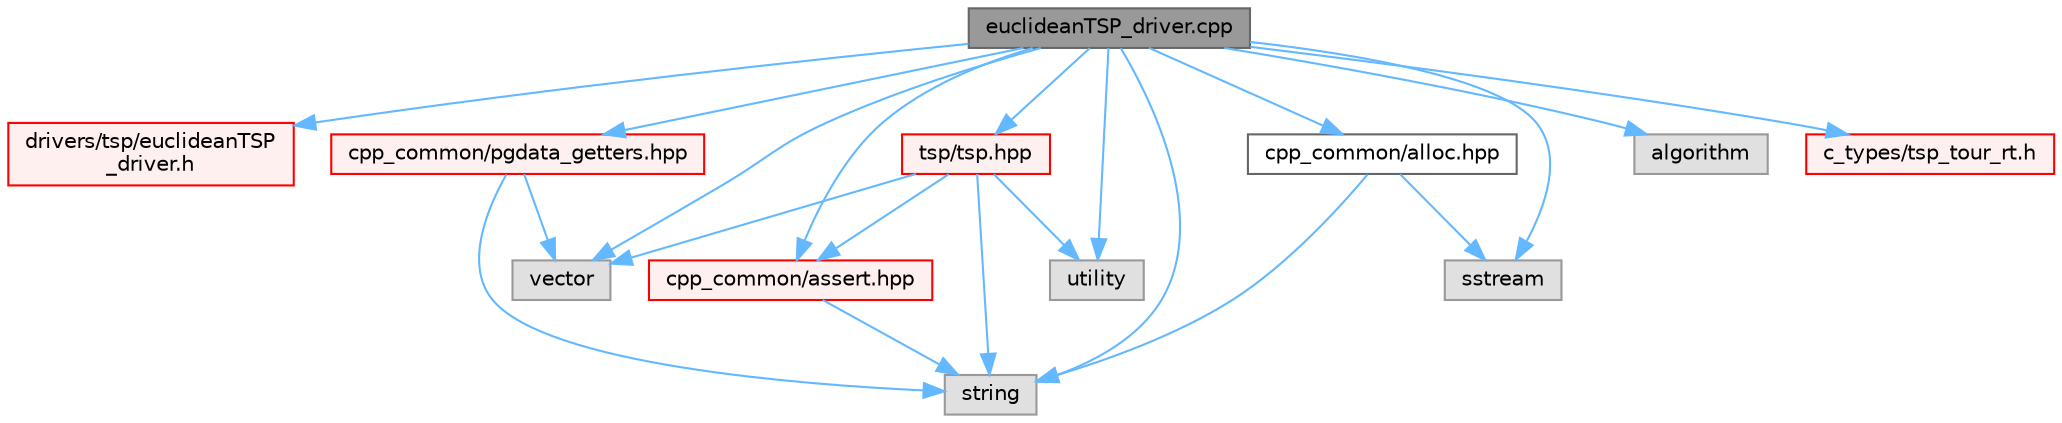 digraph "euclideanTSP_driver.cpp"
{
 // LATEX_PDF_SIZE
  bgcolor="transparent";
  edge [fontname=Helvetica,fontsize=10,labelfontname=Helvetica,labelfontsize=10];
  node [fontname=Helvetica,fontsize=10,shape=box,height=0.2,width=0.4];
  Node1 [id="Node000001",label="euclideanTSP_driver.cpp",height=0.2,width=0.4,color="gray40", fillcolor="grey60", style="filled", fontcolor="black",tooltip=" "];
  Node1 -> Node2 [id="edge1_Node000001_Node000002",color="steelblue1",style="solid",tooltip=" "];
  Node2 [id="Node000002",label="drivers/tsp/euclideanTSP\l_driver.h",height=0.2,width=0.4,color="red", fillcolor="#FFF0F0", style="filled",URL="$euclideanTSP__driver_8h.html",tooltip=" "];
  Node1 -> Node6 [id="edge2_Node000001_Node000006",color="steelblue1",style="solid",tooltip=" "];
  Node6 [id="Node000006",label="string",height=0.2,width=0.4,color="grey60", fillcolor="#E0E0E0", style="filled",tooltip=" "];
  Node1 -> Node7 [id="edge3_Node000001_Node000007",color="steelblue1",style="solid",tooltip=" "];
  Node7 [id="Node000007",label="sstream",height=0.2,width=0.4,color="grey60", fillcolor="#E0E0E0", style="filled",tooltip=" "];
  Node1 -> Node8 [id="edge4_Node000001_Node000008",color="steelblue1",style="solid",tooltip=" "];
  Node8 [id="Node000008",label="vector",height=0.2,width=0.4,color="grey60", fillcolor="#E0E0E0", style="filled",tooltip=" "];
  Node1 -> Node9 [id="edge5_Node000001_Node000009",color="steelblue1",style="solid",tooltip=" "];
  Node9 [id="Node000009",label="algorithm",height=0.2,width=0.4,color="grey60", fillcolor="#E0E0E0", style="filled",tooltip=" "];
  Node1 -> Node10 [id="edge6_Node000001_Node000010",color="steelblue1",style="solid",tooltip=" "];
  Node10 [id="Node000010",label="utility",height=0.2,width=0.4,color="grey60", fillcolor="#E0E0E0", style="filled",tooltip=" "];
  Node1 -> Node11 [id="edge7_Node000001_Node000011",color="steelblue1",style="solid",tooltip=" "];
  Node11 [id="Node000011",label="tsp/tsp.hpp",height=0.2,width=0.4,color="red", fillcolor="#FFF0F0", style="filled",URL="$tsp_8hpp.html",tooltip=" "];
  Node11 -> Node6 [id="edge8_Node000011_Node000006",color="steelblue1",style="solid",tooltip=" "];
  Node11 -> Node10 [id="edge9_Node000011_Node000010",color="steelblue1",style="solid",tooltip=" "];
  Node11 -> Node8 [id="edge10_Node000011_Node000008",color="steelblue1",style="solid",tooltip=" "];
  Node11 -> Node21 [id="edge11_Node000011_Node000021",color="steelblue1",style="solid",tooltip=" "];
  Node21 [id="Node000021",label="cpp_common/assert.hpp",height=0.2,width=0.4,color="red", fillcolor="#FFF0F0", style="filled",URL="$assert_8hpp.html",tooltip="Assertions Handling."];
  Node21 -> Node6 [id="edge12_Node000021_Node000006",color="steelblue1",style="solid",tooltip=" "];
  Node1 -> Node29 [id="edge13_Node000001_Node000029",color="steelblue1",style="solid",tooltip=" "];
  Node29 [id="Node000029",label="c_types/tsp_tour_rt.h",height=0.2,width=0.4,color="red", fillcolor="#FFF0F0", style="filled",URL="$tsp__tour__rt_8h.html",tooltip=" "];
  Node1 -> Node30 [id="edge14_Node000001_Node000030",color="steelblue1",style="solid",tooltip=" "];
  Node30 [id="Node000030",label="cpp_common/pgdata_getters.hpp",height=0.2,width=0.4,color="red", fillcolor="#FFF0F0", style="filled",URL="$pgdata__getters_8hpp.html",tooltip=" "];
  Node30 -> Node6 [id="edge15_Node000030_Node000006",color="steelblue1",style="solid",tooltip=" "];
  Node30 -> Node8 [id="edge16_Node000030_Node000008",color="steelblue1",style="solid",tooltip=" "];
  Node1 -> Node43 [id="edge17_Node000001_Node000043",color="steelblue1",style="solid",tooltip=" "];
  Node43 [id="Node000043",label="cpp_common/alloc.hpp",height=0.2,width=0.4,color="grey40", fillcolor="white", style="filled",URL="$alloc_8hpp.html",tooltip=" "];
  Node43 -> Node6 [id="edge18_Node000043_Node000006",color="steelblue1",style="solid",tooltip=" "];
  Node43 -> Node7 [id="edge19_Node000043_Node000007",color="steelblue1",style="solid",tooltip=" "];
  Node1 -> Node21 [id="edge20_Node000001_Node000021",color="steelblue1",style="solid",tooltip=" "];
}
